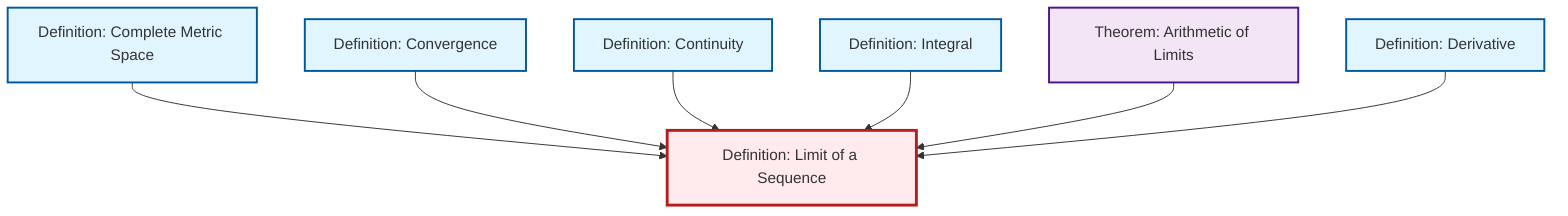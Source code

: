 graph TD
    classDef definition fill:#e1f5fe,stroke:#01579b,stroke-width:2px
    classDef theorem fill:#f3e5f5,stroke:#4a148c,stroke-width:2px
    classDef axiom fill:#fff3e0,stroke:#e65100,stroke-width:2px
    classDef example fill:#e8f5e9,stroke:#1b5e20,stroke-width:2px
    classDef current fill:#ffebee,stroke:#b71c1c,stroke-width:3px
    def-derivative["Definition: Derivative"]:::definition
    def-continuity["Definition: Continuity"]:::definition
    def-complete-metric-space["Definition: Complete Metric Space"]:::definition
    def-limit["Definition: Limit of a Sequence"]:::definition
    def-integral["Definition: Integral"]:::definition
    def-convergence["Definition: Convergence"]:::definition
    thm-limit-arithmetic["Theorem: Arithmetic of Limits"]:::theorem
    def-complete-metric-space --> def-limit
    def-convergence --> def-limit
    def-continuity --> def-limit
    def-integral --> def-limit
    thm-limit-arithmetic --> def-limit
    def-derivative --> def-limit
    class def-limit current